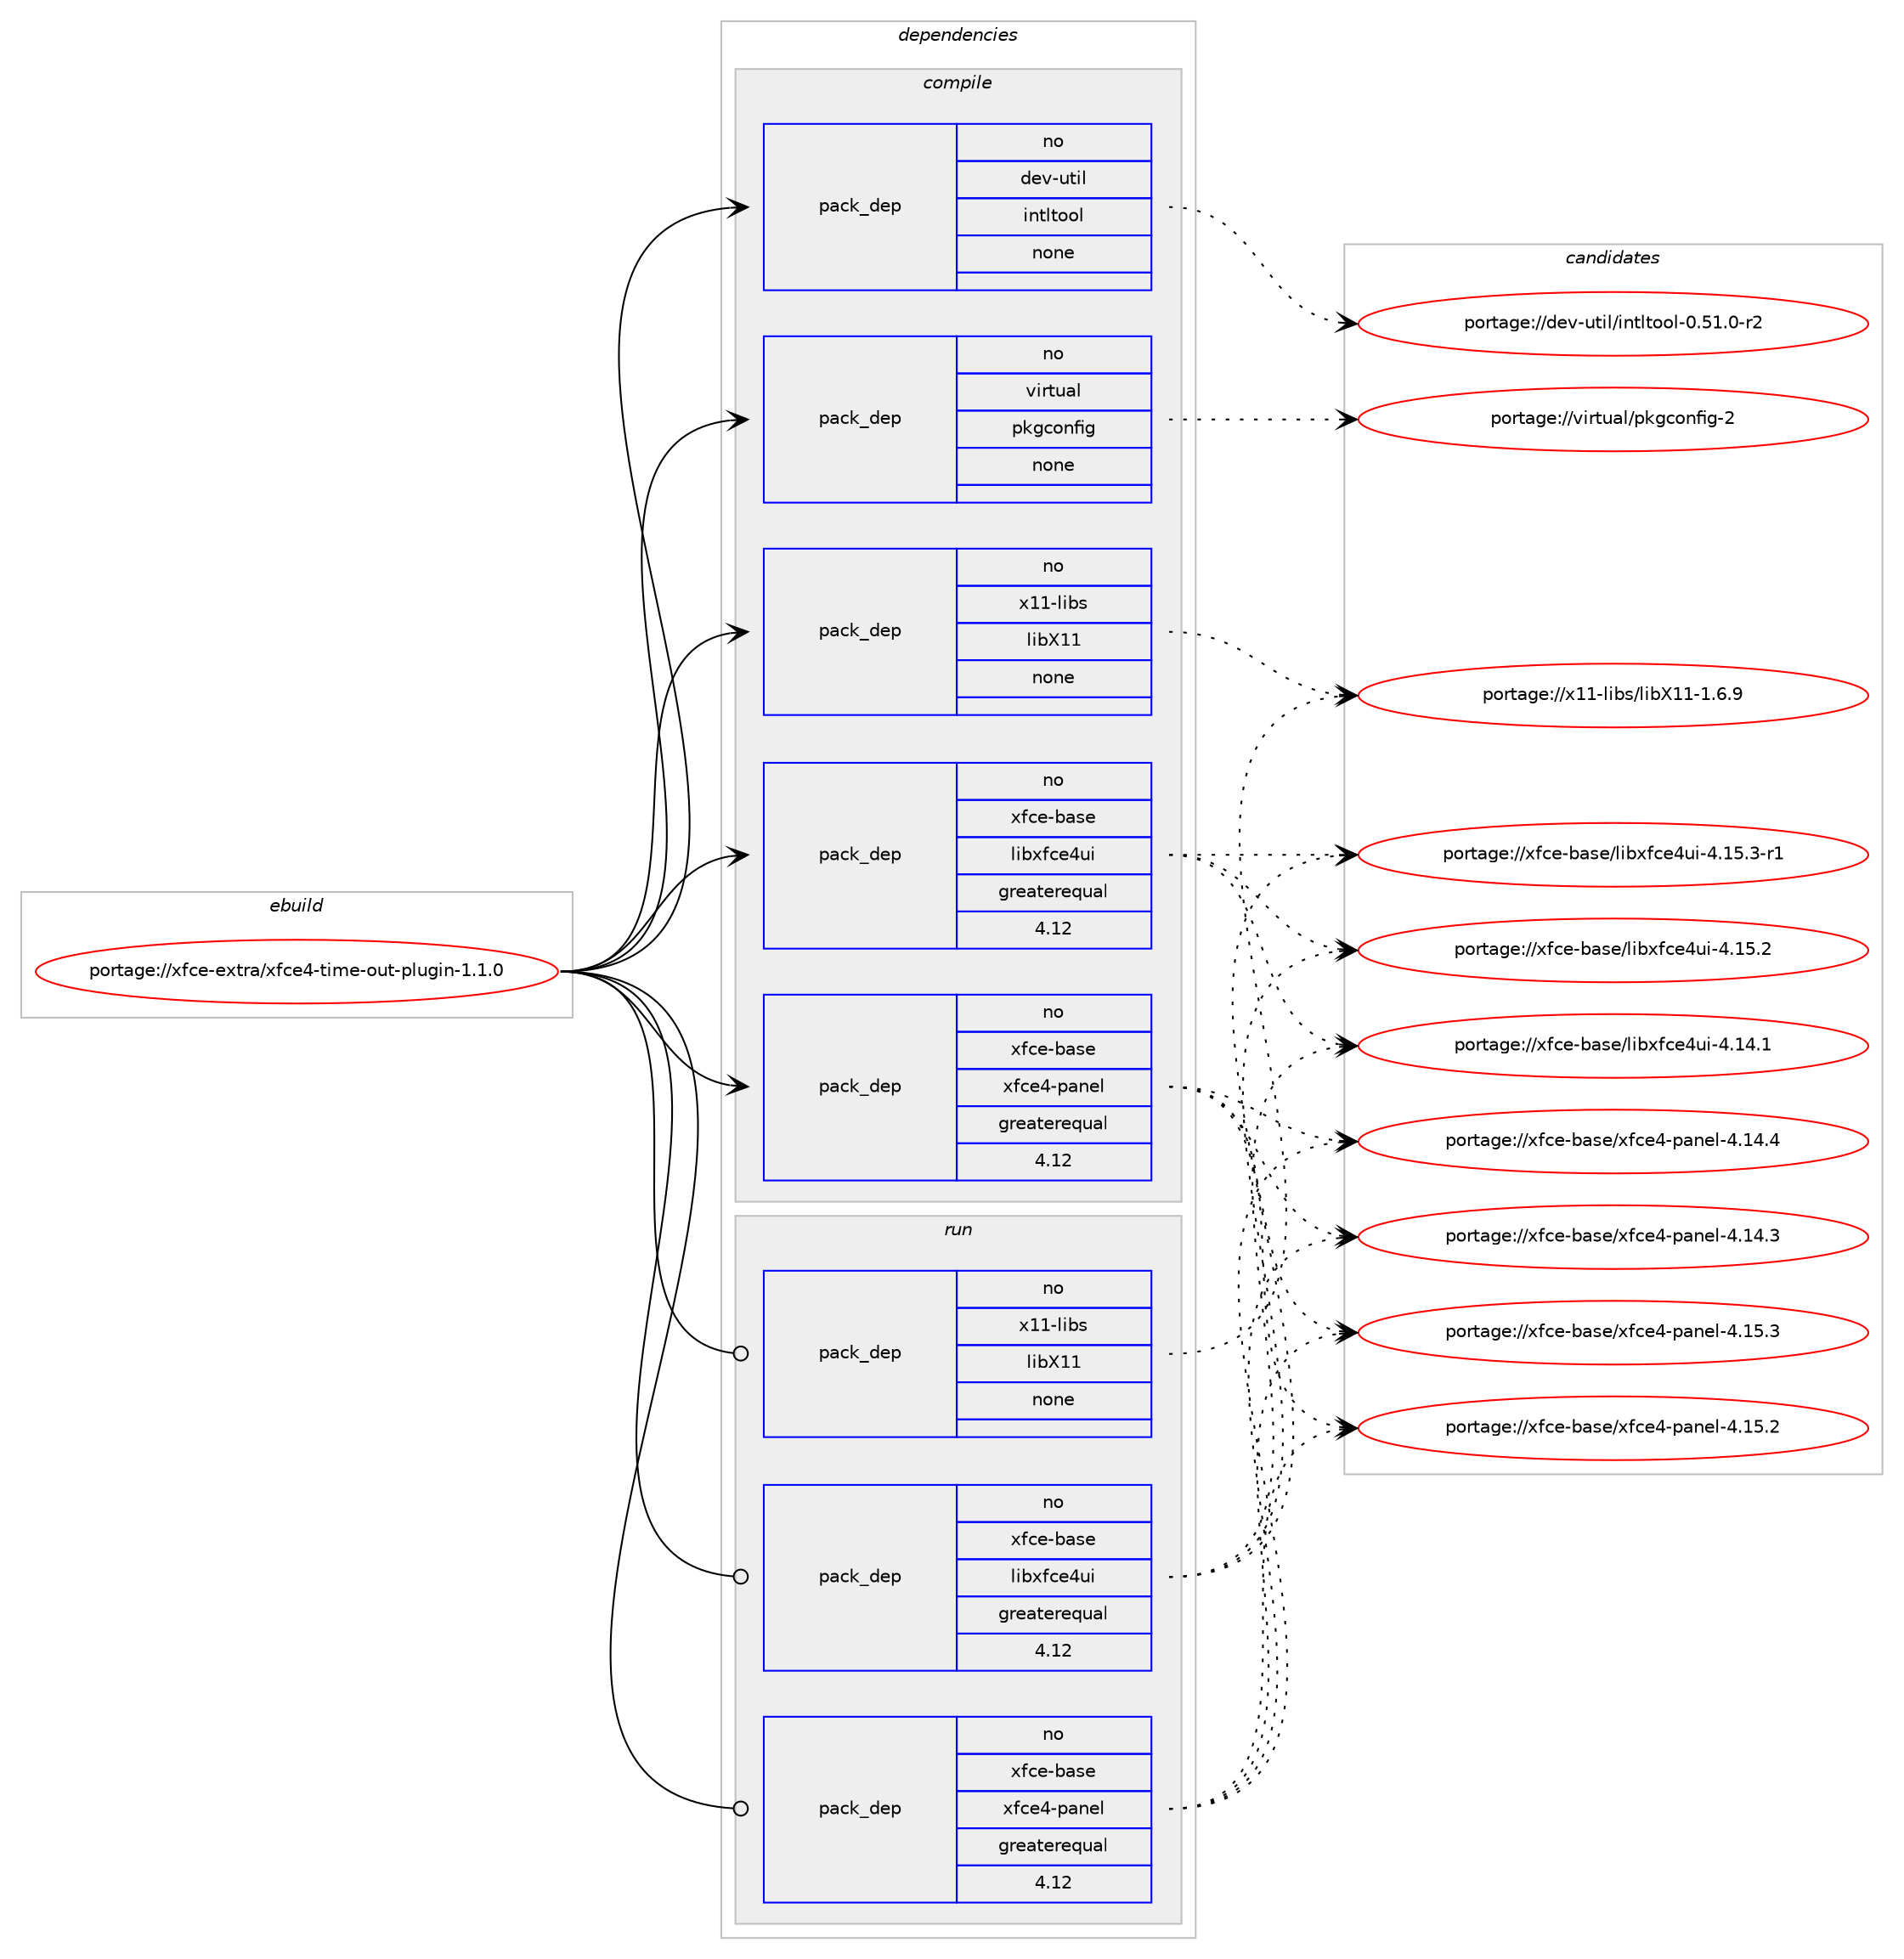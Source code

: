digraph prolog {

# *************
# Graph options
# *************

newrank=true;
concentrate=true;
compound=true;
graph [rankdir=LR,fontname=Helvetica,fontsize=10,ranksep=1.5];#, ranksep=2.5, nodesep=0.2];
edge  [arrowhead=vee];
node  [fontname=Helvetica,fontsize=10];

# **********
# The ebuild
# **********

subgraph cluster_leftcol {
color=gray;
rank=same;
label=<<i>ebuild</i>>;
id [label="portage://xfce-extra/xfce4-time-out-plugin-1.1.0", color=red, width=4, href="../xfce-extra/xfce4-time-out-plugin-1.1.0.svg"];
}

# ****************
# The dependencies
# ****************

subgraph cluster_midcol {
color=gray;
label=<<i>dependencies</i>>;
subgraph cluster_compile {
fillcolor="#eeeeee";
style=filled;
label=<<i>compile</i>>;
subgraph pack70 {
dependency71 [label=<<TABLE BORDER="0" CELLBORDER="1" CELLSPACING="0" CELLPADDING="4" WIDTH="220"><TR><TD ROWSPAN="6" CELLPADDING="30">pack_dep</TD></TR><TR><TD WIDTH="110">no</TD></TR><TR><TD>dev-util</TD></TR><TR><TD>intltool</TD></TR><TR><TD>none</TD></TR><TR><TD></TD></TR></TABLE>>, shape=none, color=blue];
}
id:e -> dependency71:w [weight=20,style="solid",arrowhead="vee"];
subgraph pack71 {
dependency72 [label=<<TABLE BORDER="0" CELLBORDER="1" CELLSPACING="0" CELLPADDING="4" WIDTH="220"><TR><TD ROWSPAN="6" CELLPADDING="30">pack_dep</TD></TR><TR><TD WIDTH="110">no</TD></TR><TR><TD>virtual</TD></TR><TR><TD>pkgconfig</TD></TR><TR><TD>none</TD></TR><TR><TD></TD></TR></TABLE>>, shape=none, color=blue];
}
id:e -> dependency72:w [weight=20,style="solid",arrowhead="vee"];
subgraph pack72 {
dependency73 [label=<<TABLE BORDER="0" CELLBORDER="1" CELLSPACING="0" CELLPADDING="4" WIDTH="220"><TR><TD ROWSPAN="6" CELLPADDING="30">pack_dep</TD></TR><TR><TD WIDTH="110">no</TD></TR><TR><TD>x11-libs</TD></TR><TR><TD>libX11</TD></TR><TR><TD>none</TD></TR><TR><TD></TD></TR></TABLE>>, shape=none, color=blue];
}
id:e -> dependency73:w [weight=20,style="solid",arrowhead="vee"];
subgraph pack73 {
dependency74 [label=<<TABLE BORDER="0" CELLBORDER="1" CELLSPACING="0" CELLPADDING="4" WIDTH="220"><TR><TD ROWSPAN="6" CELLPADDING="30">pack_dep</TD></TR><TR><TD WIDTH="110">no</TD></TR><TR><TD>xfce-base</TD></TR><TR><TD>libxfce4ui</TD></TR><TR><TD>greaterequal</TD></TR><TR><TD>4.12</TD></TR></TABLE>>, shape=none, color=blue];
}
id:e -> dependency74:w [weight=20,style="solid",arrowhead="vee"];
subgraph pack74 {
dependency75 [label=<<TABLE BORDER="0" CELLBORDER="1" CELLSPACING="0" CELLPADDING="4" WIDTH="220"><TR><TD ROWSPAN="6" CELLPADDING="30">pack_dep</TD></TR><TR><TD WIDTH="110">no</TD></TR><TR><TD>xfce-base</TD></TR><TR><TD>xfce4-panel</TD></TR><TR><TD>greaterequal</TD></TR><TR><TD>4.12</TD></TR></TABLE>>, shape=none, color=blue];
}
id:e -> dependency75:w [weight=20,style="solid",arrowhead="vee"];
}
subgraph cluster_compileandrun {
fillcolor="#eeeeee";
style=filled;
label=<<i>compile and run</i>>;
}
subgraph cluster_run {
fillcolor="#eeeeee";
style=filled;
label=<<i>run</i>>;
subgraph pack75 {
dependency76 [label=<<TABLE BORDER="0" CELLBORDER="1" CELLSPACING="0" CELLPADDING="4" WIDTH="220"><TR><TD ROWSPAN="6" CELLPADDING="30">pack_dep</TD></TR><TR><TD WIDTH="110">no</TD></TR><TR><TD>x11-libs</TD></TR><TR><TD>libX11</TD></TR><TR><TD>none</TD></TR><TR><TD></TD></TR></TABLE>>, shape=none, color=blue];
}
id:e -> dependency76:w [weight=20,style="solid",arrowhead="odot"];
subgraph pack76 {
dependency77 [label=<<TABLE BORDER="0" CELLBORDER="1" CELLSPACING="0" CELLPADDING="4" WIDTH="220"><TR><TD ROWSPAN="6" CELLPADDING="30">pack_dep</TD></TR><TR><TD WIDTH="110">no</TD></TR><TR><TD>xfce-base</TD></TR><TR><TD>libxfce4ui</TD></TR><TR><TD>greaterequal</TD></TR><TR><TD>4.12</TD></TR></TABLE>>, shape=none, color=blue];
}
id:e -> dependency77:w [weight=20,style="solid",arrowhead="odot"];
subgraph pack77 {
dependency78 [label=<<TABLE BORDER="0" CELLBORDER="1" CELLSPACING="0" CELLPADDING="4" WIDTH="220"><TR><TD ROWSPAN="6" CELLPADDING="30">pack_dep</TD></TR><TR><TD WIDTH="110">no</TD></TR><TR><TD>xfce-base</TD></TR><TR><TD>xfce4-panel</TD></TR><TR><TD>greaterequal</TD></TR><TR><TD>4.12</TD></TR></TABLE>>, shape=none, color=blue];
}
id:e -> dependency78:w [weight=20,style="solid",arrowhead="odot"];
}
}

# **************
# The candidates
# **************

subgraph cluster_choices {
rank=same;
color=gray;
label=<<i>candidates</i>>;

subgraph choice70 {
color=black;
nodesep=1;
choice1001011184511711610510847105110116108116111111108454846534946484511450 [label="portage://dev-util/intltool-0.51.0-r2", color=red, width=4,href="../dev-util/intltool-0.51.0-r2.svg"];
dependency71:e -> choice1001011184511711610510847105110116108116111111108454846534946484511450:w [style=dotted,weight="100"];
}
subgraph choice71 {
color=black;
nodesep=1;
choice1181051141161179710847112107103991111101021051034550 [label="portage://virtual/pkgconfig-2", color=red, width=4,href="../virtual/pkgconfig-2.svg"];
dependency72:e -> choice1181051141161179710847112107103991111101021051034550:w [style=dotted,weight="100"];
}
subgraph choice72 {
color=black;
nodesep=1;
choice120494945108105981154710810598884949454946544657 [label="portage://x11-libs/libX11-1.6.9", color=red, width=4,href="../x11-libs/libX11-1.6.9.svg"];
dependency73:e -> choice120494945108105981154710810598884949454946544657:w [style=dotted,weight="100"];
}
subgraph choice73 {
color=black;
nodesep=1;
choice1201029910145989711510147108105981201029910152117105455246495346514511449 [label="portage://xfce-base/libxfce4ui-4.15.3-r1", color=red, width=4,href="../xfce-base/libxfce4ui-4.15.3-r1.svg"];
choice120102991014598971151014710810598120102991015211710545524649534650 [label="portage://xfce-base/libxfce4ui-4.15.2", color=red, width=4,href="../xfce-base/libxfce4ui-4.15.2.svg"];
choice120102991014598971151014710810598120102991015211710545524649524649 [label="portage://xfce-base/libxfce4ui-4.14.1", color=red, width=4,href="../xfce-base/libxfce4ui-4.14.1.svg"];
dependency74:e -> choice1201029910145989711510147108105981201029910152117105455246495346514511449:w [style=dotted,weight="100"];
dependency74:e -> choice120102991014598971151014710810598120102991015211710545524649534650:w [style=dotted,weight="100"];
dependency74:e -> choice120102991014598971151014710810598120102991015211710545524649524649:w [style=dotted,weight="100"];
}
subgraph choice74 {
color=black;
nodesep=1;
choice12010299101459897115101471201029910152451129711010110845524649534651 [label="portage://xfce-base/xfce4-panel-4.15.3", color=red, width=4,href="../xfce-base/xfce4-panel-4.15.3.svg"];
choice12010299101459897115101471201029910152451129711010110845524649534650 [label="portage://xfce-base/xfce4-panel-4.15.2", color=red, width=4,href="../xfce-base/xfce4-panel-4.15.2.svg"];
choice12010299101459897115101471201029910152451129711010110845524649524652 [label="portage://xfce-base/xfce4-panel-4.14.4", color=red, width=4,href="../xfce-base/xfce4-panel-4.14.4.svg"];
choice12010299101459897115101471201029910152451129711010110845524649524651 [label="portage://xfce-base/xfce4-panel-4.14.3", color=red, width=4,href="../xfce-base/xfce4-panel-4.14.3.svg"];
dependency75:e -> choice12010299101459897115101471201029910152451129711010110845524649534651:w [style=dotted,weight="100"];
dependency75:e -> choice12010299101459897115101471201029910152451129711010110845524649534650:w [style=dotted,weight="100"];
dependency75:e -> choice12010299101459897115101471201029910152451129711010110845524649524652:w [style=dotted,weight="100"];
dependency75:e -> choice12010299101459897115101471201029910152451129711010110845524649524651:w [style=dotted,weight="100"];
}
subgraph choice75 {
color=black;
nodesep=1;
choice120494945108105981154710810598884949454946544657 [label="portage://x11-libs/libX11-1.6.9", color=red, width=4,href="../x11-libs/libX11-1.6.9.svg"];
dependency76:e -> choice120494945108105981154710810598884949454946544657:w [style=dotted,weight="100"];
}
subgraph choice76 {
color=black;
nodesep=1;
choice1201029910145989711510147108105981201029910152117105455246495346514511449 [label="portage://xfce-base/libxfce4ui-4.15.3-r1", color=red, width=4,href="../xfce-base/libxfce4ui-4.15.3-r1.svg"];
choice120102991014598971151014710810598120102991015211710545524649534650 [label="portage://xfce-base/libxfce4ui-4.15.2", color=red, width=4,href="../xfce-base/libxfce4ui-4.15.2.svg"];
choice120102991014598971151014710810598120102991015211710545524649524649 [label="portage://xfce-base/libxfce4ui-4.14.1", color=red, width=4,href="../xfce-base/libxfce4ui-4.14.1.svg"];
dependency77:e -> choice1201029910145989711510147108105981201029910152117105455246495346514511449:w [style=dotted,weight="100"];
dependency77:e -> choice120102991014598971151014710810598120102991015211710545524649534650:w [style=dotted,weight="100"];
dependency77:e -> choice120102991014598971151014710810598120102991015211710545524649524649:w [style=dotted,weight="100"];
}
subgraph choice77 {
color=black;
nodesep=1;
choice12010299101459897115101471201029910152451129711010110845524649534651 [label="portage://xfce-base/xfce4-panel-4.15.3", color=red, width=4,href="../xfce-base/xfce4-panel-4.15.3.svg"];
choice12010299101459897115101471201029910152451129711010110845524649534650 [label="portage://xfce-base/xfce4-panel-4.15.2", color=red, width=4,href="../xfce-base/xfce4-panel-4.15.2.svg"];
choice12010299101459897115101471201029910152451129711010110845524649524652 [label="portage://xfce-base/xfce4-panel-4.14.4", color=red, width=4,href="../xfce-base/xfce4-panel-4.14.4.svg"];
choice12010299101459897115101471201029910152451129711010110845524649524651 [label="portage://xfce-base/xfce4-panel-4.14.3", color=red, width=4,href="../xfce-base/xfce4-panel-4.14.3.svg"];
dependency78:e -> choice12010299101459897115101471201029910152451129711010110845524649534651:w [style=dotted,weight="100"];
dependency78:e -> choice12010299101459897115101471201029910152451129711010110845524649534650:w [style=dotted,weight="100"];
dependency78:e -> choice12010299101459897115101471201029910152451129711010110845524649524652:w [style=dotted,weight="100"];
dependency78:e -> choice12010299101459897115101471201029910152451129711010110845524649524651:w [style=dotted,weight="100"];
}
}

}
